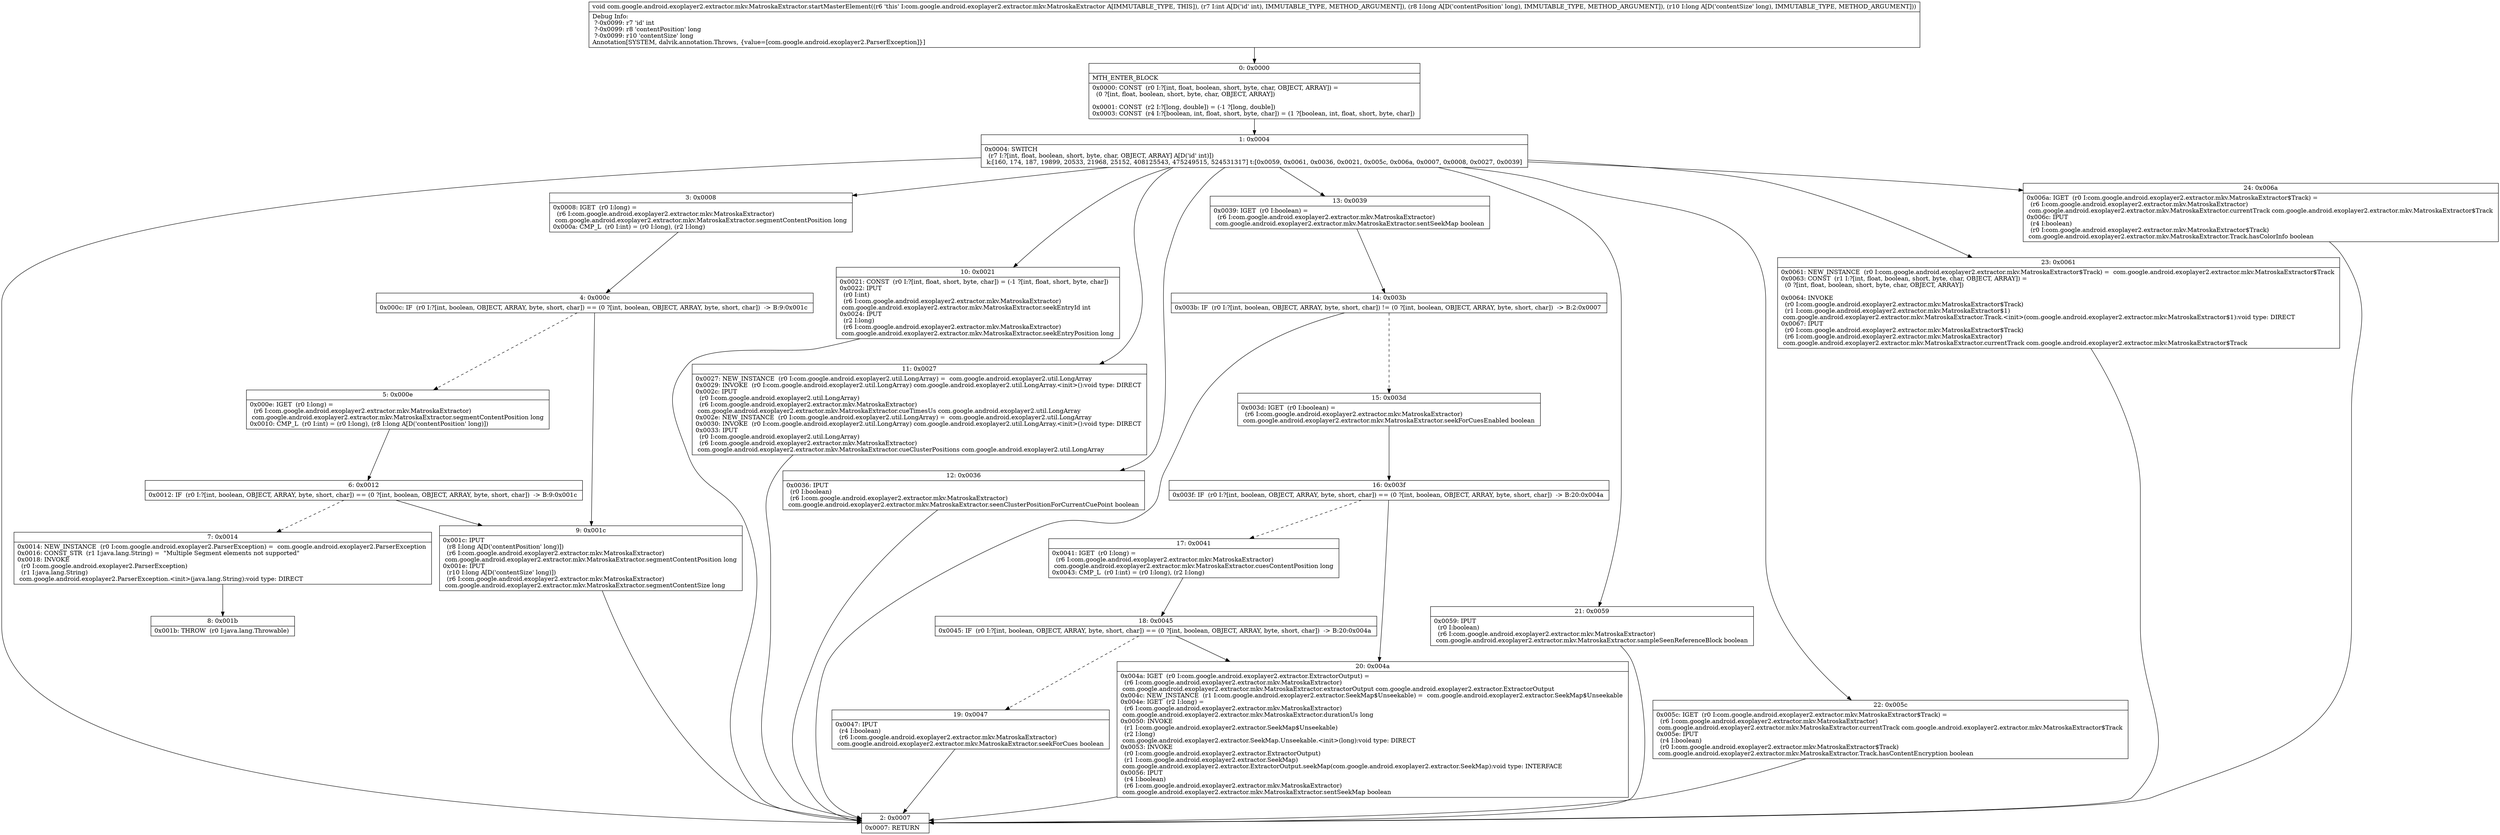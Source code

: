 digraph "CFG forcom.google.android.exoplayer2.extractor.mkv.MatroskaExtractor.startMasterElement(IJJ)V" {
Node_0 [shape=record,label="{0\:\ 0x0000|MTH_ENTER_BLOCK\l|0x0000: CONST  (r0 I:?[int, float, boolean, short, byte, char, OBJECT, ARRAY]) = \l  (0 ?[int, float, boolean, short, byte, char, OBJECT, ARRAY])\l \l0x0001: CONST  (r2 I:?[long, double]) = (\-1 ?[long, double]) \l0x0003: CONST  (r4 I:?[boolean, int, float, short, byte, char]) = (1 ?[boolean, int, float, short, byte, char]) \l}"];
Node_1 [shape=record,label="{1\:\ 0x0004|0x0004: SWITCH  \l  (r7 I:?[int, float, boolean, short, byte, char, OBJECT, ARRAY] A[D('id' int)])\l k:[160, 174, 187, 19899, 20533, 21968, 25152, 408125543, 475249515, 524531317] t:[0x0059, 0x0061, 0x0036, 0x0021, 0x005c, 0x006a, 0x0007, 0x0008, 0x0027, 0x0039] \l}"];
Node_2 [shape=record,label="{2\:\ 0x0007|0x0007: RETURN   \l}"];
Node_3 [shape=record,label="{3\:\ 0x0008|0x0008: IGET  (r0 I:long) = \l  (r6 I:com.google.android.exoplayer2.extractor.mkv.MatroskaExtractor)\l com.google.android.exoplayer2.extractor.mkv.MatroskaExtractor.segmentContentPosition long \l0x000a: CMP_L  (r0 I:int) = (r0 I:long), (r2 I:long) \l}"];
Node_4 [shape=record,label="{4\:\ 0x000c|0x000c: IF  (r0 I:?[int, boolean, OBJECT, ARRAY, byte, short, char]) == (0 ?[int, boolean, OBJECT, ARRAY, byte, short, char])  \-\> B:9:0x001c \l}"];
Node_5 [shape=record,label="{5\:\ 0x000e|0x000e: IGET  (r0 I:long) = \l  (r6 I:com.google.android.exoplayer2.extractor.mkv.MatroskaExtractor)\l com.google.android.exoplayer2.extractor.mkv.MatroskaExtractor.segmentContentPosition long \l0x0010: CMP_L  (r0 I:int) = (r0 I:long), (r8 I:long A[D('contentPosition' long)]) \l}"];
Node_6 [shape=record,label="{6\:\ 0x0012|0x0012: IF  (r0 I:?[int, boolean, OBJECT, ARRAY, byte, short, char]) == (0 ?[int, boolean, OBJECT, ARRAY, byte, short, char])  \-\> B:9:0x001c \l}"];
Node_7 [shape=record,label="{7\:\ 0x0014|0x0014: NEW_INSTANCE  (r0 I:com.google.android.exoplayer2.ParserException) =  com.google.android.exoplayer2.ParserException \l0x0016: CONST_STR  (r1 I:java.lang.String) =  \"Multiple Segment elements not supported\" \l0x0018: INVOKE  \l  (r0 I:com.google.android.exoplayer2.ParserException)\l  (r1 I:java.lang.String)\l com.google.android.exoplayer2.ParserException.\<init\>(java.lang.String):void type: DIRECT \l}"];
Node_8 [shape=record,label="{8\:\ 0x001b|0x001b: THROW  (r0 I:java.lang.Throwable) \l}"];
Node_9 [shape=record,label="{9\:\ 0x001c|0x001c: IPUT  \l  (r8 I:long A[D('contentPosition' long)])\l  (r6 I:com.google.android.exoplayer2.extractor.mkv.MatroskaExtractor)\l com.google.android.exoplayer2.extractor.mkv.MatroskaExtractor.segmentContentPosition long \l0x001e: IPUT  \l  (r10 I:long A[D('contentSize' long)])\l  (r6 I:com.google.android.exoplayer2.extractor.mkv.MatroskaExtractor)\l com.google.android.exoplayer2.extractor.mkv.MatroskaExtractor.segmentContentSize long \l}"];
Node_10 [shape=record,label="{10\:\ 0x0021|0x0021: CONST  (r0 I:?[int, float, short, byte, char]) = (\-1 ?[int, float, short, byte, char]) \l0x0022: IPUT  \l  (r0 I:int)\l  (r6 I:com.google.android.exoplayer2.extractor.mkv.MatroskaExtractor)\l com.google.android.exoplayer2.extractor.mkv.MatroskaExtractor.seekEntryId int \l0x0024: IPUT  \l  (r2 I:long)\l  (r6 I:com.google.android.exoplayer2.extractor.mkv.MatroskaExtractor)\l com.google.android.exoplayer2.extractor.mkv.MatroskaExtractor.seekEntryPosition long \l}"];
Node_11 [shape=record,label="{11\:\ 0x0027|0x0027: NEW_INSTANCE  (r0 I:com.google.android.exoplayer2.util.LongArray) =  com.google.android.exoplayer2.util.LongArray \l0x0029: INVOKE  (r0 I:com.google.android.exoplayer2.util.LongArray) com.google.android.exoplayer2.util.LongArray.\<init\>():void type: DIRECT \l0x002c: IPUT  \l  (r0 I:com.google.android.exoplayer2.util.LongArray)\l  (r6 I:com.google.android.exoplayer2.extractor.mkv.MatroskaExtractor)\l com.google.android.exoplayer2.extractor.mkv.MatroskaExtractor.cueTimesUs com.google.android.exoplayer2.util.LongArray \l0x002e: NEW_INSTANCE  (r0 I:com.google.android.exoplayer2.util.LongArray) =  com.google.android.exoplayer2.util.LongArray \l0x0030: INVOKE  (r0 I:com.google.android.exoplayer2.util.LongArray) com.google.android.exoplayer2.util.LongArray.\<init\>():void type: DIRECT \l0x0033: IPUT  \l  (r0 I:com.google.android.exoplayer2.util.LongArray)\l  (r6 I:com.google.android.exoplayer2.extractor.mkv.MatroskaExtractor)\l com.google.android.exoplayer2.extractor.mkv.MatroskaExtractor.cueClusterPositions com.google.android.exoplayer2.util.LongArray \l}"];
Node_12 [shape=record,label="{12\:\ 0x0036|0x0036: IPUT  \l  (r0 I:boolean)\l  (r6 I:com.google.android.exoplayer2.extractor.mkv.MatroskaExtractor)\l com.google.android.exoplayer2.extractor.mkv.MatroskaExtractor.seenClusterPositionForCurrentCuePoint boolean \l}"];
Node_13 [shape=record,label="{13\:\ 0x0039|0x0039: IGET  (r0 I:boolean) = \l  (r6 I:com.google.android.exoplayer2.extractor.mkv.MatroskaExtractor)\l com.google.android.exoplayer2.extractor.mkv.MatroskaExtractor.sentSeekMap boolean \l}"];
Node_14 [shape=record,label="{14\:\ 0x003b|0x003b: IF  (r0 I:?[int, boolean, OBJECT, ARRAY, byte, short, char]) != (0 ?[int, boolean, OBJECT, ARRAY, byte, short, char])  \-\> B:2:0x0007 \l}"];
Node_15 [shape=record,label="{15\:\ 0x003d|0x003d: IGET  (r0 I:boolean) = \l  (r6 I:com.google.android.exoplayer2.extractor.mkv.MatroskaExtractor)\l com.google.android.exoplayer2.extractor.mkv.MatroskaExtractor.seekForCuesEnabled boolean \l}"];
Node_16 [shape=record,label="{16\:\ 0x003f|0x003f: IF  (r0 I:?[int, boolean, OBJECT, ARRAY, byte, short, char]) == (0 ?[int, boolean, OBJECT, ARRAY, byte, short, char])  \-\> B:20:0x004a \l}"];
Node_17 [shape=record,label="{17\:\ 0x0041|0x0041: IGET  (r0 I:long) = \l  (r6 I:com.google.android.exoplayer2.extractor.mkv.MatroskaExtractor)\l com.google.android.exoplayer2.extractor.mkv.MatroskaExtractor.cuesContentPosition long \l0x0043: CMP_L  (r0 I:int) = (r0 I:long), (r2 I:long) \l}"];
Node_18 [shape=record,label="{18\:\ 0x0045|0x0045: IF  (r0 I:?[int, boolean, OBJECT, ARRAY, byte, short, char]) == (0 ?[int, boolean, OBJECT, ARRAY, byte, short, char])  \-\> B:20:0x004a \l}"];
Node_19 [shape=record,label="{19\:\ 0x0047|0x0047: IPUT  \l  (r4 I:boolean)\l  (r6 I:com.google.android.exoplayer2.extractor.mkv.MatroskaExtractor)\l com.google.android.exoplayer2.extractor.mkv.MatroskaExtractor.seekForCues boolean \l}"];
Node_20 [shape=record,label="{20\:\ 0x004a|0x004a: IGET  (r0 I:com.google.android.exoplayer2.extractor.ExtractorOutput) = \l  (r6 I:com.google.android.exoplayer2.extractor.mkv.MatroskaExtractor)\l com.google.android.exoplayer2.extractor.mkv.MatroskaExtractor.extractorOutput com.google.android.exoplayer2.extractor.ExtractorOutput \l0x004c: NEW_INSTANCE  (r1 I:com.google.android.exoplayer2.extractor.SeekMap$Unseekable) =  com.google.android.exoplayer2.extractor.SeekMap$Unseekable \l0x004e: IGET  (r2 I:long) = \l  (r6 I:com.google.android.exoplayer2.extractor.mkv.MatroskaExtractor)\l com.google.android.exoplayer2.extractor.mkv.MatroskaExtractor.durationUs long \l0x0050: INVOKE  \l  (r1 I:com.google.android.exoplayer2.extractor.SeekMap$Unseekable)\l  (r2 I:long)\l com.google.android.exoplayer2.extractor.SeekMap.Unseekable.\<init\>(long):void type: DIRECT \l0x0053: INVOKE  \l  (r0 I:com.google.android.exoplayer2.extractor.ExtractorOutput)\l  (r1 I:com.google.android.exoplayer2.extractor.SeekMap)\l com.google.android.exoplayer2.extractor.ExtractorOutput.seekMap(com.google.android.exoplayer2.extractor.SeekMap):void type: INTERFACE \l0x0056: IPUT  \l  (r4 I:boolean)\l  (r6 I:com.google.android.exoplayer2.extractor.mkv.MatroskaExtractor)\l com.google.android.exoplayer2.extractor.mkv.MatroskaExtractor.sentSeekMap boolean \l}"];
Node_21 [shape=record,label="{21\:\ 0x0059|0x0059: IPUT  \l  (r0 I:boolean)\l  (r6 I:com.google.android.exoplayer2.extractor.mkv.MatroskaExtractor)\l com.google.android.exoplayer2.extractor.mkv.MatroskaExtractor.sampleSeenReferenceBlock boolean \l}"];
Node_22 [shape=record,label="{22\:\ 0x005c|0x005c: IGET  (r0 I:com.google.android.exoplayer2.extractor.mkv.MatroskaExtractor$Track) = \l  (r6 I:com.google.android.exoplayer2.extractor.mkv.MatroskaExtractor)\l com.google.android.exoplayer2.extractor.mkv.MatroskaExtractor.currentTrack com.google.android.exoplayer2.extractor.mkv.MatroskaExtractor$Track \l0x005e: IPUT  \l  (r4 I:boolean)\l  (r0 I:com.google.android.exoplayer2.extractor.mkv.MatroskaExtractor$Track)\l com.google.android.exoplayer2.extractor.mkv.MatroskaExtractor.Track.hasContentEncryption boolean \l}"];
Node_23 [shape=record,label="{23\:\ 0x0061|0x0061: NEW_INSTANCE  (r0 I:com.google.android.exoplayer2.extractor.mkv.MatroskaExtractor$Track) =  com.google.android.exoplayer2.extractor.mkv.MatroskaExtractor$Track \l0x0063: CONST  (r1 I:?[int, float, boolean, short, byte, char, OBJECT, ARRAY]) = \l  (0 ?[int, float, boolean, short, byte, char, OBJECT, ARRAY])\l \l0x0064: INVOKE  \l  (r0 I:com.google.android.exoplayer2.extractor.mkv.MatroskaExtractor$Track)\l  (r1 I:com.google.android.exoplayer2.extractor.mkv.MatroskaExtractor$1)\l com.google.android.exoplayer2.extractor.mkv.MatroskaExtractor.Track.\<init\>(com.google.android.exoplayer2.extractor.mkv.MatroskaExtractor$1):void type: DIRECT \l0x0067: IPUT  \l  (r0 I:com.google.android.exoplayer2.extractor.mkv.MatroskaExtractor$Track)\l  (r6 I:com.google.android.exoplayer2.extractor.mkv.MatroskaExtractor)\l com.google.android.exoplayer2.extractor.mkv.MatroskaExtractor.currentTrack com.google.android.exoplayer2.extractor.mkv.MatroskaExtractor$Track \l}"];
Node_24 [shape=record,label="{24\:\ 0x006a|0x006a: IGET  (r0 I:com.google.android.exoplayer2.extractor.mkv.MatroskaExtractor$Track) = \l  (r6 I:com.google.android.exoplayer2.extractor.mkv.MatroskaExtractor)\l com.google.android.exoplayer2.extractor.mkv.MatroskaExtractor.currentTrack com.google.android.exoplayer2.extractor.mkv.MatroskaExtractor$Track \l0x006c: IPUT  \l  (r4 I:boolean)\l  (r0 I:com.google.android.exoplayer2.extractor.mkv.MatroskaExtractor$Track)\l com.google.android.exoplayer2.extractor.mkv.MatroskaExtractor.Track.hasColorInfo boolean \l}"];
MethodNode[shape=record,label="{void com.google.android.exoplayer2.extractor.mkv.MatroskaExtractor.startMasterElement((r6 'this' I:com.google.android.exoplayer2.extractor.mkv.MatroskaExtractor A[IMMUTABLE_TYPE, THIS]), (r7 I:int A[D('id' int), IMMUTABLE_TYPE, METHOD_ARGUMENT]), (r8 I:long A[D('contentPosition' long), IMMUTABLE_TYPE, METHOD_ARGUMENT]), (r10 I:long A[D('contentSize' long), IMMUTABLE_TYPE, METHOD_ARGUMENT]))  | Debug Info:\l  ?\-0x0099: r7 'id' int\l  ?\-0x0099: r8 'contentPosition' long\l  ?\-0x0099: r10 'contentSize' long\lAnnotation[SYSTEM, dalvik.annotation.Throws, \{value=[com.google.android.exoplayer2.ParserException]\}]\l}"];
MethodNode -> Node_0;
Node_0 -> Node_1;
Node_1 -> Node_2;
Node_1 -> Node_3;
Node_1 -> Node_10;
Node_1 -> Node_11;
Node_1 -> Node_12;
Node_1 -> Node_13;
Node_1 -> Node_21;
Node_1 -> Node_22;
Node_1 -> Node_23;
Node_1 -> Node_24;
Node_3 -> Node_4;
Node_4 -> Node_5[style=dashed];
Node_4 -> Node_9;
Node_5 -> Node_6;
Node_6 -> Node_7[style=dashed];
Node_6 -> Node_9;
Node_7 -> Node_8;
Node_9 -> Node_2;
Node_10 -> Node_2;
Node_11 -> Node_2;
Node_12 -> Node_2;
Node_13 -> Node_14;
Node_14 -> Node_2;
Node_14 -> Node_15[style=dashed];
Node_15 -> Node_16;
Node_16 -> Node_17[style=dashed];
Node_16 -> Node_20;
Node_17 -> Node_18;
Node_18 -> Node_19[style=dashed];
Node_18 -> Node_20;
Node_19 -> Node_2;
Node_20 -> Node_2;
Node_21 -> Node_2;
Node_22 -> Node_2;
Node_23 -> Node_2;
Node_24 -> Node_2;
}

